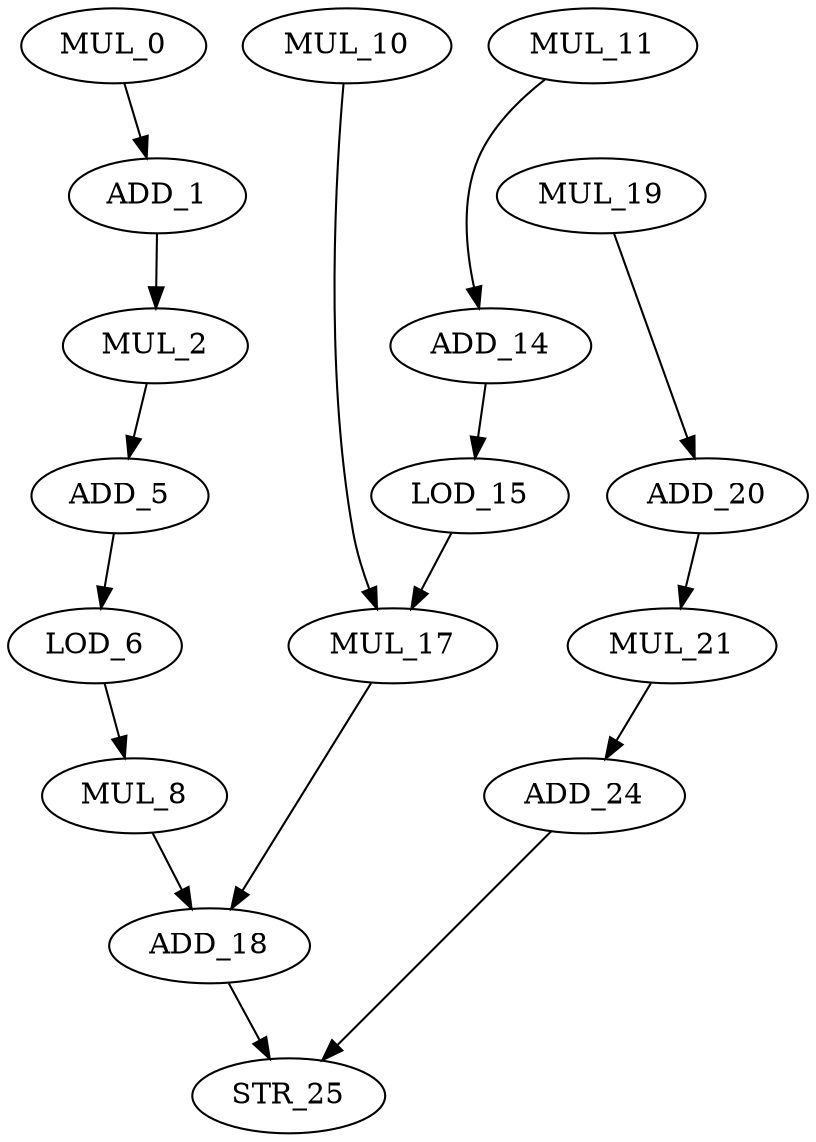 digraph G {
    MUL_0;
    ADD_1;
    LOD_6;
    MUL_8;
    MUL_21;
    ADD_24;
    ADD_5;
    LOD_15;
    MUL_17;
    MUL_19;
    ADD_20;
    STR_25;
    MUL_2;
    ADD_18;
    MUL_10;
    MUL_11;
    ADD_14;
    MUL_0 -> ADD_1 [weight=0];
    ADD_1 -> MUL_2 [weight=0];
    LOD_6 -> MUL_8 [weight=0];
    MUL_8 -> ADD_18 [weight=0];
    MUL_21 -> ADD_24 [weight=0];
    ADD_24 -> STR_25 [weight=0];
    ADD_5 -> LOD_6 [weight=0];
    LOD_15 -> MUL_17 [weight=0];
    MUL_17 -> ADD_18 [weight=0];
    MUL_19 -> ADD_20 [weight=0];
    ADD_20 -> MUL_21 [weight=0];
    MUL_2 -> ADD_5 [weight=0];
    ADD_18 -> STR_25 [weight=0];
    MUL_10 -> MUL_17 [weight=0];
    MUL_11 -> ADD_14 [weight=0];
    ADD_14 -> LOD_15 [weight=0];
}
